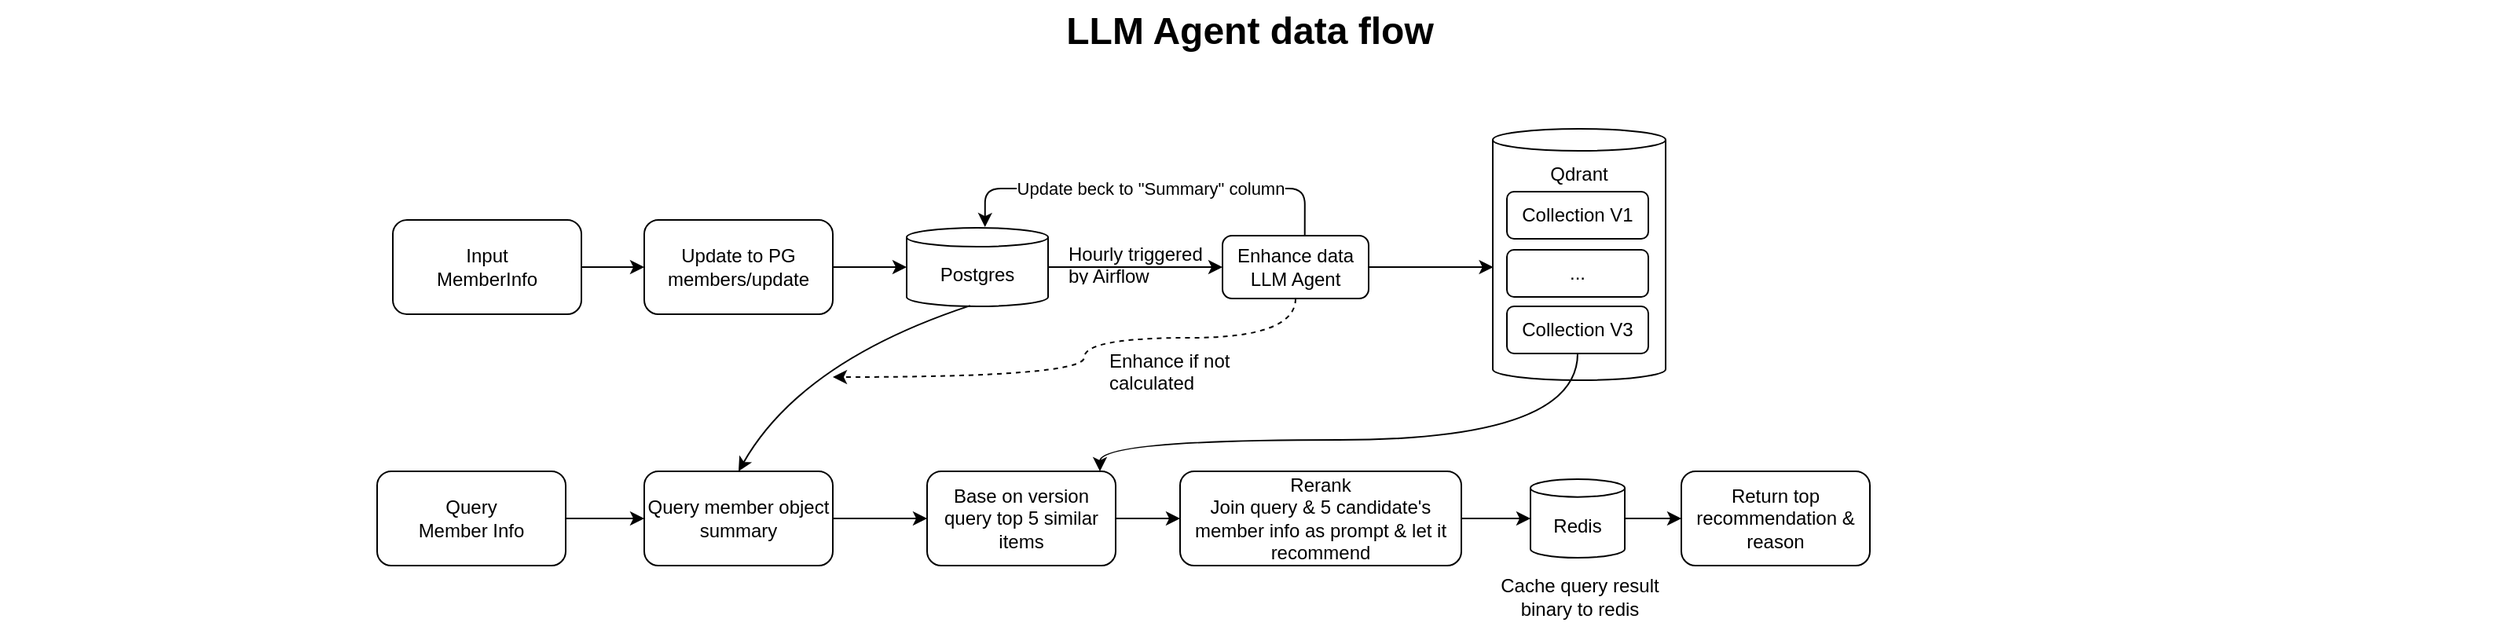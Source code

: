 <mxfile version="24.7.12">
  <diagram name="Page-1" id="74b105a0-9070-1c63-61bc-23e55f88626e">
    <mxGraphModel dx="956" dy="509" grid="1" gridSize="10" guides="1" tooltips="1" connect="1" arrows="1" fold="1" page="1" pageScale="1.5" pageWidth="1169" pageHeight="826" background="none" math="0" shadow="0">
      <root>
        <mxCell id="0" style=";html=1;" />
        <mxCell id="1" style=";html=1;" parent="0" />
        <mxCell id="10b056a9c633e61c-28" style="edgeStyle=orthogonalEdgeStyle;rounded=0;html=1;endArrow=block;endFill=1;jettySize=auto;orthogonalLoop=1;strokeWidth=2;startArrow=none;startFill=0;" parent="1" source="10b056a9c633e61c-10" edge="1">
          <mxGeometry relative="1" as="geometry">
            <Array as="points">
              <mxPoint x="1267" y="310" />
              <mxPoint x="247" y="310" />
            </Array>
            <mxPoint x="247" y="590" as="targetPoint" />
          </mxGeometry>
        </mxCell>
        <mxCell id="10b056a9c633e61c-29" style="edgeStyle=orthogonalEdgeStyle;rounded=0;html=1;endArrow=block;endFill=1;jettySize=auto;orthogonalLoop=1;fontSize=12;strokeWidth=2;startArrow=none;startFill=0;" parent="1" source="10b056a9c633e61c-15" edge="1">
          <mxGeometry relative="1" as="geometry">
            <Array as="points">
              <mxPoint x="1507" y="310" />
              <mxPoint x="247" y="310" />
            </Array>
            <mxPoint x="247" y="590" as="targetPoint" />
          </mxGeometry>
        </mxCell>
        <mxCell id="10b056a9c633e61c-30" value="LLM Agent data flow" style="text;strokeColor=none;fillColor=none;html=1;fontSize=24;fontStyle=1;verticalAlign=middle;align=center;" parent="1" vertex="1">
          <mxGeometry x="80" y="40" width="1590" height="40" as="geometry" />
        </mxCell>
        <mxCell id="dVDQ1dHZeW1puFKevPLn-4" style="edgeStyle=orthogonalEdgeStyle;rounded=0;orthogonalLoop=1;jettySize=auto;html=1;exitX=1;exitY=0.5;exitDx=0;exitDy=0;entryX=0;entryY=0.5;entryDx=0;entryDy=0;" edge="1" parent="1" source="dVDQ1dHZeW1puFKevPLn-2" target="dVDQ1dHZeW1puFKevPLn-3">
          <mxGeometry relative="1" as="geometry" />
        </mxCell>
        <mxCell id="dVDQ1dHZeW1puFKevPLn-2" value="&lt;div&gt;Input&lt;/div&gt;&lt;div&gt;MemberInfo &lt;/div&gt;" style="rounded=1;whiteSpace=wrap;html=1;" vertex="1" parent="1">
          <mxGeometry x="330" y="180" width="120" height="60" as="geometry" />
        </mxCell>
        <mxCell id="dVDQ1dHZeW1puFKevPLn-6" style="edgeStyle=orthogonalEdgeStyle;rounded=0;orthogonalLoop=1;jettySize=auto;html=1;exitX=1;exitY=0.5;exitDx=0;exitDy=0;" edge="1" parent="1" source="dVDQ1dHZeW1puFKevPLn-3" target="dVDQ1dHZeW1puFKevPLn-7">
          <mxGeometry relative="1" as="geometry">
            <mxPoint x="690" y="210" as="targetPoint" />
          </mxGeometry>
        </mxCell>
        <mxCell id="dVDQ1dHZeW1puFKevPLn-3" value="&lt;div&gt;Update to PG&lt;br&gt;&lt;/div&gt;&lt;div&gt;members/update&lt;/div&gt;" style="rounded=1;whiteSpace=wrap;html=1;" vertex="1" parent="1">
          <mxGeometry x="490" y="180" width="120" height="60" as="geometry" />
        </mxCell>
        <mxCell id="dVDQ1dHZeW1puFKevPLn-32" style="edgeStyle=orthogonalEdgeStyle;rounded=0;orthogonalLoop=1;jettySize=auto;html=1;entryX=0;entryY=0.5;entryDx=0;entryDy=0;" edge="1" parent="1" source="dVDQ1dHZeW1puFKevPLn-7" target="dVDQ1dHZeW1puFKevPLn-31">
          <mxGeometry relative="1" as="geometry" />
        </mxCell>
        <mxCell id="dVDQ1dHZeW1puFKevPLn-7" value="Postgres" style="shape=cylinder3;whiteSpace=wrap;html=1;boundedLbl=1;backgroundOutline=1;size=6;" vertex="1" parent="1">
          <mxGeometry x="657" y="185" width="90" height="50" as="geometry" />
        </mxCell>
        <mxCell id="dVDQ1dHZeW1puFKevPLn-10" value="&lt;div&gt;Qdrant&lt;/div&gt;&lt;div&gt;&lt;br&gt;&lt;/div&gt;&lt;div&gt;&lt;br&gt;&lt;/div&gt;&lt;div&gt;&lt;br&gt;&lt;/div&gt;&lt;div&gt;&lt;br&gt;&lt;/div&gt;&lt;div&gt;&lt;br&gt;&lt;/div&gt;&lt;div&gt;&lt;br&gt;&lt;/div&gt;&lt;div&gt;&lt;br&gt;&lt;/div&gt;&lt;div&gt;&lt;br&gt;&lt;/div&gt;" style="shape=cylinder3;whiteSpace=wrap;html=1;boundedLbl=1;backgroundOutline=1;size=7;" vertex="1" parent="1">
          <mxGeometry x="1030" y="122" width="110" height="160" as="geometry" />
        </mxCell>
        <mxCell id="dVDQ1dHZeW1puFKevPLn-11" value="Collection V1" style="rounded=1;whiteSpace=wrap;html=1;" vertex="1" parent="1">
          <mxGeometry x="1039" y="162" width="90" height="30" as="geometry" />
        </mxCell>
        <mxCell id="dVDQ1dHZeW1puFKevPLn-40" style="edgeStyle=orthogonalEdgeStyle;rounded=0;orthogonalLoop=1;jettySize=auto;html=1;curved=1;" edge="1" parent="1" source="dVDQ1dHZeW1puFKevPLn-12" target="dVDQ1dHZeW1puFKevPLn-37">
          <mxGeometry relative="1" as="geometry">
            <Array as="points">
              <mxPoint x="1084" y="320" />
              <mxPoint x="780" y="320" />
            </Array>
          </mxGeometry>
        </mxCell>
        <mxCell id="dVDQ1dHZeW1puFKevPLn-12" value="Collection V3" style="rounded=1;whiteSpace=wrap;html=1;" vertex="1" parent="1">
          <mxGeometry x="1039" y="235" width="90" height="30" as="geometry" />
        </mxCell>
        <mxCell id="dVDQ1dHZeW1puFKevPLn-13" value="..." style="rounded=1;whiteSpace=wrap;html=1;" vertex="1" parent="1">
          <mxGeometry x="1039" y="199" width="90" height="30" as="geometry" />
        </mxCell>
        <mxCell id="dVDQ1dHZeW1puFKevPLn-22" value="Hourly triggered by Airflow" style="text;strokeColor=none;fillColor=none;align=left;verticalAlign=middle;spacingLeft=4;spacingRight=4;overflow=hidden;points=[[0,0.5],[1,0.5]];portConstraint=eastwest;rotatable=0;whiteSpace=wrap;html=1;" vertex="1" parent="1">
          <mxGeometry x="754" y="192" width="110" height="30" as="geometry" />
        </mxCell>
        <mxCell id="dVDQ1dHZeW1puFKevPLn-27" style="edgeStyle=orthogonalEdgeStyle;rounded=0;orthogonalLoop=1;jettySize=auto;html=1;exitX=1;exitY=0.5;exitDx=0;exitDy=0;entryX=0;entryY=0.5;entryDx=0;entryDy=0;" edge="1" parent="1" source="dVDQ1dHZeW1puFKevPLn-25" target="dVDQ1dHZeW1puFKevPLn-26">
          <mxGeometry relative="1" as="geometry" />
        </mxCell>
        <mxCell id="dVDQ1dHZeW1puFKevPLn-25" value="Query&lt;div&gt;Member Info &lt;/div&gt;" style="rounded=1;whiteSpace=wrap;html=1;" vertex="1" parent="1">
          <mxGeometry x="320" y="340" width="120" height="60" as="geometry" />
        </mxCell>
        <mxCell id="dVDQ1dHZeW1puFKevPLn-38" style="edgeStyle=orthogonalEdgeStyle;rounded=0;orthogonalLoop=1;jettySize=auto;html=1;exitX=1;exitY=0.5;exitDx=0;exitDy=0;" edge="1" parent="1" source="dVDQ1dHZeW1puFKevPLn-26" target="dVDQ1dHZeW1puFKevPLn-37">
          <mxGeometry relative="1" as="geometry" />
        </mxCell>
        <mxCell id="dVDQ1dHZeW1puFKevPLn-26" value="Query member object summary" style="rounded=1;whiteSpace=wrap;html=1;" vertex="1" parent="1">
          <mxGeometry x="490" y="340" width="120" height="60" as="geometry" />
        </mxCell>
        <mxCell id="dVDQ1dHZeW1puFKevPLn-28" value="" style="endArrow=classic;html=1;rounded=0;exitX=0.449;exitY=0.991;exitDx=0;exitDy=0;exitPerimeter=0;curved=1;entryX=0.5;entryY=0;entryDx=0;entryDy=0;" edge="1" parent="1" source="dVDQ1dHZeW1puFKevPLn-7" target="dVDQ1dHZeW1puFKevPLn-26">
          <mxGeometry width="50" height="50" relative="1" as="geometry">
            <mxPoint x="580" y="210" as="sourcePoint" />
            <mxPoint x="550" y="330" as="targetPoint" />
            <Array as="points">
              <mxPoint x="590" y="270" />
            </Array>
          </mxGeometry>
        </mxCell>
        <mxCell id="dVDQ1dHZeW1puFKevPLn-35" style="edgeStyle=orthogonalEdgeStyle;rounded=0;orthogonalLoop=1;jettySize=auto;html=1;exitX=0.5;exitY=1;exitDx=0;exitDy=0;curved=1;dashed=1;" edge="1" parent="1" source="dVDQ1dHZeW1puFKevPLn-31">
          <mxGeometry relative="1" as="geometry">
            <mxPoint x="610" y="280" as="targetPoint" />
            <Array as="points">
              <mxPoint x="904" y="255" />
              <mxPoint x="770" y="280" />
            </Array>
          </mxGeometry>
        </mxCell>
        <mxCell id="dVDQ1dHZeW1puFKevPLn-31" value="Enhance data LLM Agent" style="rounded=1;whiteSpace=wrap;html=1;" vertex="1" parent="1">
          <mxGeometry x="858" y="190" width="93" height="40" as="geometry" />
        </mxCell>
        <mxCell id="dVDQ1dHZeW1puFKevPLn-33" style="edgeStyle=orthogonalEdgeStyle;rounded=0;orthogonalLoop=1;jettySize=auto;html=1;exitX=1;exitY=0.5;exitDx=0;exitDy=0;entryX=0.003;entryY=0.55;entryDx=0;entryDy=0;entryPerimeter=0;" edge="1" parent="1" source="dVDQ1dHZeW1puFKevPLn-31" target="dVDQ1dHZeW1puFKevPLn-10">
          <mxGeometry relative="1" as="geometry" />
        </mxCell>
        <mxCell id="dVDQ1dHZeW1puFKevPLn-34" value="Update beck to &quot;Summary&quot; column" style="edgeStyle=orthogonalEdgeStyle;rounded=1;orthogonalLoop=1;jettySize=auto;html=1;exitX=0.563;exitY=0.01;exitDx=0;exitDy=0;entryX=0.554;entryY=-0.009;entryDx=0;entryDy=0;entryPerimeter=0;exitPerimeter=0;curved=0;" edge="1" parent="1" source="dVDQ1dHZeW1puFKevPLn-31" target="dVDQ1dHZeW1puFKevPLn-7">
          <mxGeometry relative="1" as="geometry">
            <mxPoint x="961" y="220" as="sourcePoint" />
            <mxPoint x="1040" y="220" as="targetPoint" />
            <Array as="points">
              <mxPoint x="910" y="160" />
              <mxPoint x="707" y="160" />
            </Array>
          </mxGeometry>
        </mxCell>
        <mxCell id="dVDQ1dHZeW1puFKevPLn-36" value="Enhance if not calculated" style="text;strokeColor=none;fillColor=none;align=left;verticalAlign=middle;spacingLeft=4;spacingRight=4;overflow=hidden;points=[[0,0.5],[1,0.5]];portConstraint=eastwest;rotatable=0;whiteSpace=wrap;html=1;" vertex="1" parent="1">
          <mxGeometry x="780" y="260" width="110" height="30" as="geometry" />
        </mxCell>
        <mxCell id="dVDQ1dHZeW1puFKevPLn-42" value="" style="edgeStyle=orthogonalEdgeStyle;rounded=0;orthogonalLoop=1;jettySize=auto;html=1;" edge="1" parent="1" source="dVDQ1dHZeW1puFKevPLn-37" target="dVDQ1dHZeW1puFKevPLn-41">
          <mxGeometry relative="1" as="geometry" />
        </mxCell>
        <mxCell id="dVDQ1dHZeW1puFKevPLn-37" value="&lt;div&gt;Base on version query top 5 similar items&lt;/div&gt;" style="rounded=1;whiteSpace=wrap;html=1;" vertex="1" parent="1">
          <mxGeometry x="670" y="340" width="120" height="60" as="geometry" />
        </mxCell>
        <mxCell id="dVDQ1dHZeW1puFKevPLn-41" value="&lt;div&gt;Rerank&lt;/div&gt;&lt;div&gt;Join query &amp;amp; 5 candidate&#39;s member info as prompt &amp;amp; let it recommend&lt;br&gt;&lt;/div&gt;" style="rounded=1;whiteSpace=wrap;html=1;" vertex="1" parent="1">
          <mxGeometry x="831" y="340" width="179" height="60" as="geometry" />
        </mxCell>
        <mxCell id="dVDQ1dHZeW1puFKevPLn-44" value="Return top recommendation &amp;amp; reason" style="rounded=1;whiteSpace=wrap;html=1;" vertex="1" parent="1">
          <mxGeometry x="1150" y="340" width="120" height="60" as="geometry" />
        </mxCell>
        <mxCell id="dVDQ1dHZeW1puFKevPLn-48" style="edgeStyle=orthogonalEdgeStyle;rounded=0;orthogonalLoop=1;jettySize=auto;html=1;" edge="1" parent="1" source="dVDQ1dHZeW1puFKevPLn-46" target="dVDQ1dHZeW1puFKevPLn-44">
          <mxGeometry relative="1" as="geometry" />
        </mxCell>
        <mxCell id="dVDQ1dHZeW1puFKevPLn-46" value="Redis" style="shape=cylinder3;whiteSpace=wrap;html=1;boundedLbl=1;backgroundOutline=1;size=5.667;" vertex="1" parent="1">
          <mxGeometry x="1054" y="345" width="60" height="50" as="geometry" />
        </mxCell>
        <mxCell id="dVDQ1dHZeW1puFKevPLn-47" style="edgeStyle=orthogonalEdgeStyle;rounded=0;orthogonalLoop=1;jettySize=auto;html=1;entryX=0;entryY=0.5;entryDx=0;entryDy=0;entryPerimeter=0;" edge="1" parent="1" source="dVDQ1dHZeW1puFKevPLn-41" target="dVDQ1dHZeW1puFKevPLn-46">
          <mxGeometry relative="1" as="geometry" />
        </mxCell>
        <mxCell id="dVDQ1dHZeW1puFKevPLn-49" value="Cache query result &lt;br&gt;binary to redis" style="text;html=1;align=center;verticalAlign=middle;resizable=0;points=[];autosize=1;strokeColor=none;fillColor=none;" vertex="1" parent="1">
          <mxGeometry x="1025" y="400" width="120" height="40" as="geometry" />
        </mxCell>
      </root>
    </mxGraphModel>
  </diagram>
</mxfile>
